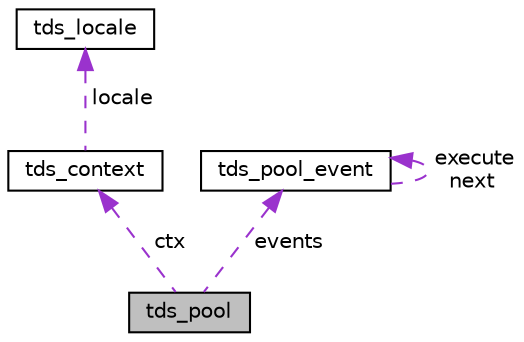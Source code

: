 digraph "tds_pool"
{
 // LATEX_PDF_SIZE
  edge [fontname="Helvetica",fontsize="10",labelfontname="Helvetica",labelfontsize="10"];
  node [fontname="Helvetica",fontsize="10",shape=record];
  Node1 [label="tds_pool",height=0.2,width=0.4,color="black", fillcolor="grey75", style="filled", fontcolor="black",tooltip=" "];
  Node2 -> Node1 [dir="back",color="darkorchid3",fontsize="10",style="dashed",label=" ctx" ,fontname="Helvetica"];
  Node2 [label="tds_context",height=0.2,width=0.4,color="black", fillcolor="white", style="filled",URL="$a01215.html",tooltip=" "];
  Node3 -> Node2 [dir="back",color="darkorchid3",fontsize="10",style="dashed",label=" locale" ,fontname="Helvetica"];
  Node3 [label="tds_locale",height=0.2,width=0.4,color="black", fillcolor="white", style="filled",URL="$a01151.html",tooltip=" "];
  Node4 -> Node1 [dir="back",color="darkorchid3",fontsize="10",style="dashed",label=" events" ,fontname="Helvetica"];
  Node4 [label="tds_pool_event",height=0.2,width=0.4,color="black", fillcolor="white", style="filled",URL="$a00683.html",tooltip=" "];
  Node4 -> Node4 [dir="back",color="darkorchid3",fontsize="10",style="dashed",label=" execute\nnext" ,fontname="Helvetica"];
}

